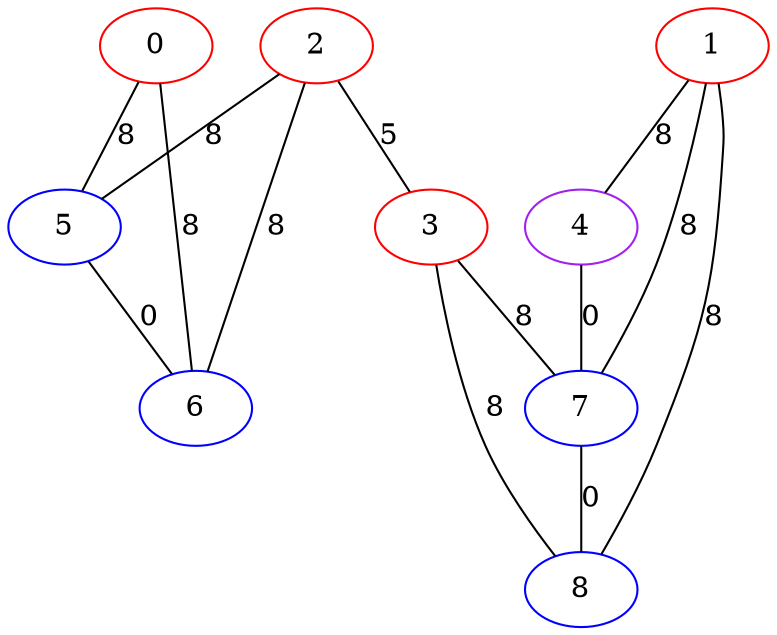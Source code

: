 graph "" {
0 [color=red, weight=1];
1 [color=red, weight=1];
2 [color=red, weight=1];
3 [color=red, weight=1];
4 [color=purple, weight=4];
5 [color=blue, weight=3];
6 [color=blue, weight=3];
7 [color=blue, weight=3];
8 [color=blue, weight=3];
0 -- 5  [key=0, label=8];
0 -- 6  [key=0, label=8];
1 -- 8  [key=0, label=8];
1 -- 4  [key=0, label=8];
1 -- 7  [key=0, label=8];
2 -- 3  [key=0, label=5];
2 -- 5  [key=0, label=8];
2 -- 6  [key=0, label=8];
3 -- 8  [key=0, label=8];
3 -- 7  [key=0, label=8];
4 -- 7  [key=0, label=0];
5 -- 6  [key=0, label=0];
7 -- 8  [key=0, label=0];
}
